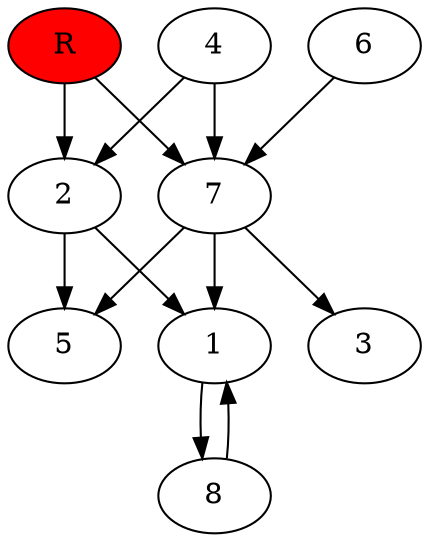 digraph prb33095 {
	1
	2
	3
	4
	5
	6
	7
	8
	R [fillcolor="#ff0000" style=filled]
	1 -> 8
	2 -> 1
	2 -> 5
	4 -> 2
	4 -> 7
	6 -> 7
	7 -> 1
	7 -> 3
	7 -> 5
	8 -> 1
	R -> 2
	R -> 7
}
